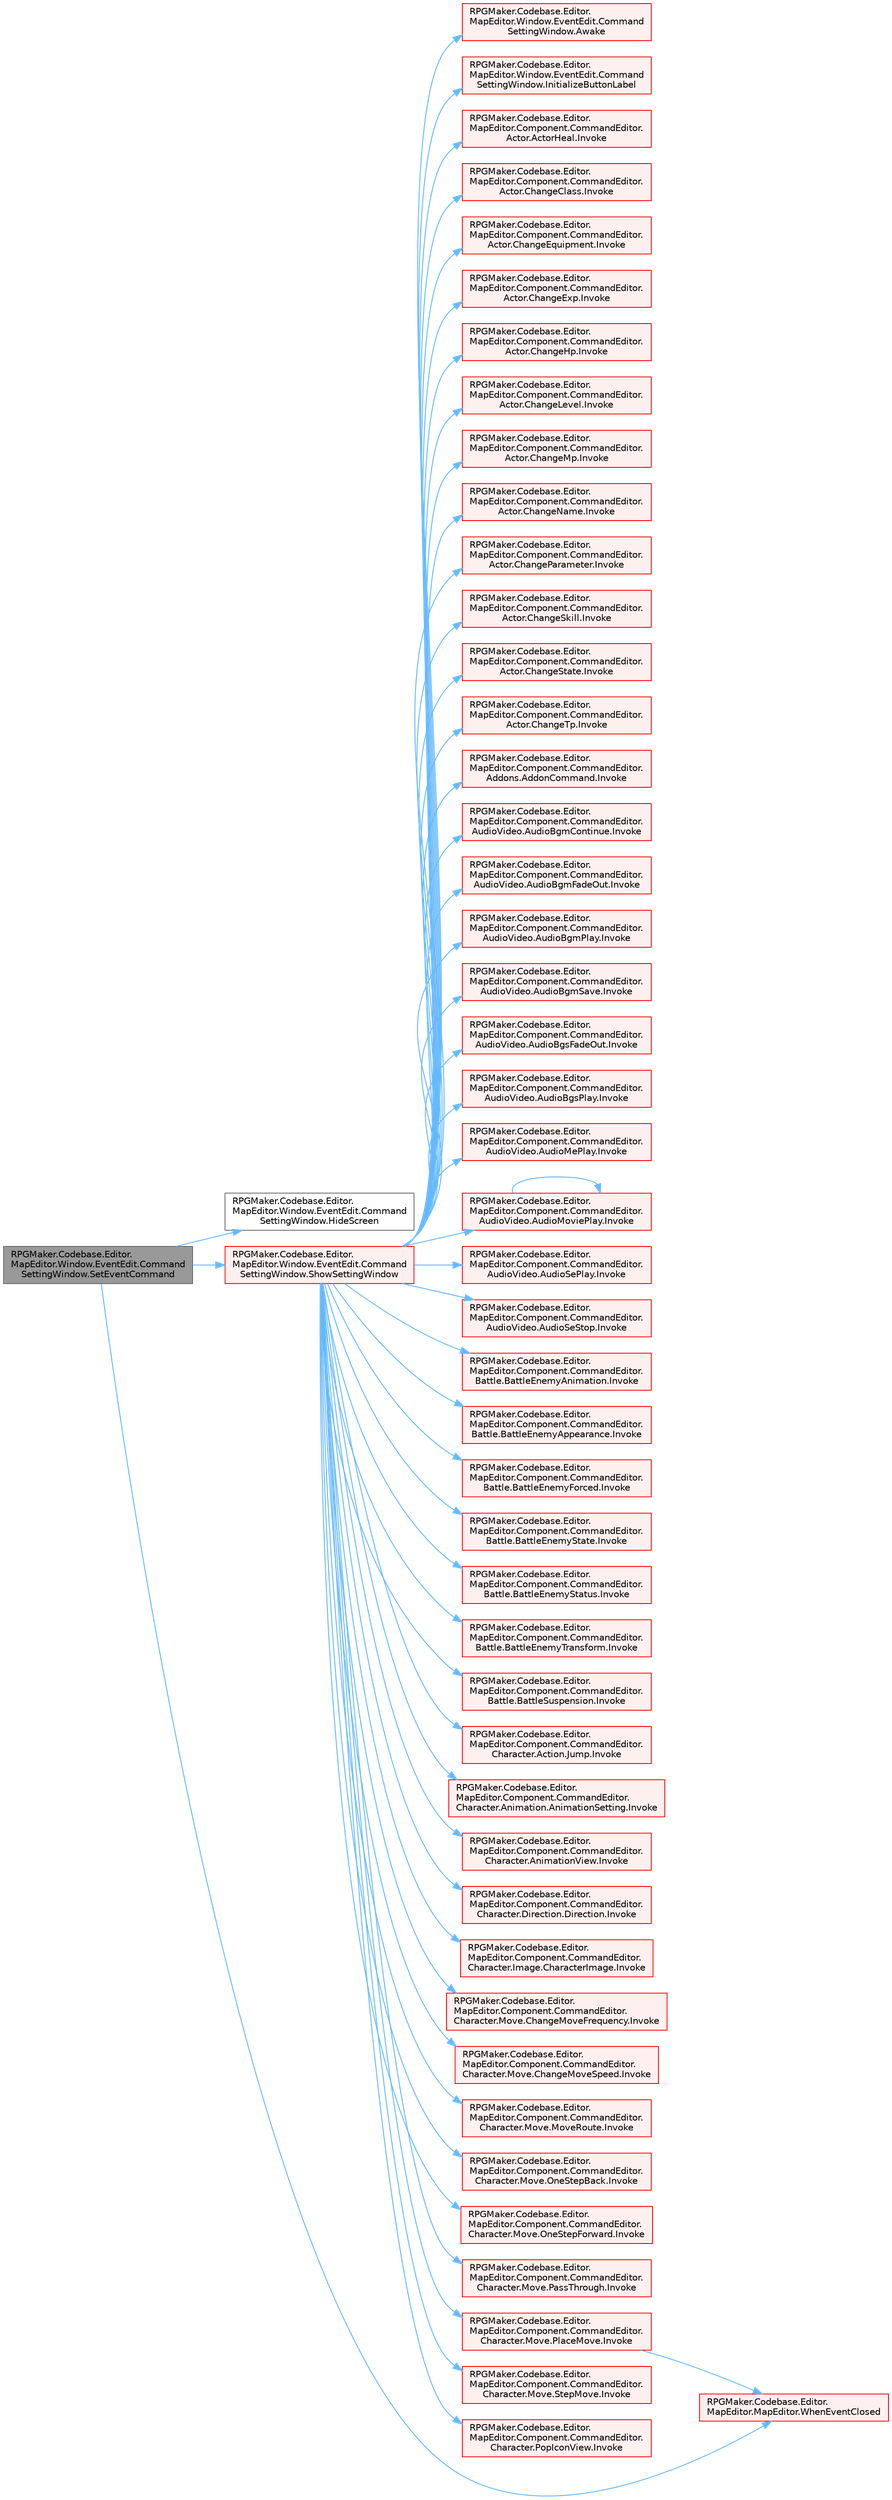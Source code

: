 digraph "RPGMaker.Codebase.Editor.MapEditor.Window.EventEdit.CommandSettingWindow.SetEventCommand"
{
 // LATEX_PDF_SIZE
  bgcolor="transparent";
  edge [fontname=Helvetica,fontsize=10,labelfontname=Helvetica,labelfontsize=10];
  node [fontname=Helvetica,fontsize=10,shape=box,height=0.2,width=0.4];
  rankdir="LR";
  Node1 [id="Node000001",label="RPGMaker.Codebase.Editor.\lMapEditor.Window.EventEdit.Command\lSettingWindow.SetEventCommand",height=0.2,width=0.4,color="gray40", fillcolor="grey60", style="filled", fontcolor="black",tooltip=" "];
  Node1 -> Node2 [id="edge1_Node000001_Node000002",color="steelblue1",style="solid",tooltip=" "];
  Node2 [id="Node000002",label="RPGMaker.Codebase.Editor.\lMapEditor.Window.EventEdit.Command\lSettingWindow.HideScreen",height=0.2,width=0.4,color="grey40", fillcolor="white", style="filled",URL="$d4/d8f/class_r_p_g_maker_1_1_codebase_1_1_editor_1_1_map_editor_1_1_window_1_1_event_edit_1_1_command_setting_window.html#a4047f3d1c24fff8b76c2b919d6dd3a1e",tooltip=" "];
  Node1 -> Node3 [id="edge2_Node000001_Node000003",color="steelblue1",style="solid",tooltip=" "];
  Node3 [id="Node000003",label="RPGMaker.Codebase.Editor.\lMapEditor.Window.EventEdit.Command\lSettingWindow.ShowSettingWindow",height=0.2,width=0.4,color="red", fillcolor="#FFF0F0", style="filled",URL="$d4/d8f/class_r_p_g_maker_1_1_codebase_1_1_editor_1_1_map_editor_1_1_window_1_1_event_edit_1_1_command_setting_window.html#a0849a2097c7f8ce9a6cdbea9cc53f355",tooltip=" "];
  Node3 -> Node4 [id="edge3_Node000003_Node000004",color="steelblue1",style="solid",tooltip=" "];
  Node4 [id="Node000004",label="RPGMaker.Codebase.Editor.\lMapEditor.Window.EventEdit.Command\lSettingWindow.Awake",height=0.2,width=0.4,color="red", fillcolor="#FFF0F0", style="filled",URL="$d4/d8f/class_r_p_g_maker_1_1_codebase_1_1_editor_1_1_map_editor_1_1_window_1_1_event_edit_1_1_command_setting_window.html#ae9f7253ee9d320a1da31b565ec92553d",tooltip=" "];
  Node3 -> Node10 [id="edge4_Node000003_Node000010",color="steelblue1",style="solid",tooltip=" "];
  Node10 [id="Node000010",label="RPGMaker.Codebase.Editor.\lMapEditor.Window.EventEdit.Command\lSettingWindow.InitializeButtonLabel",height=0.2,width=0.4,color="red", fillcolor="#FFF0F0", style="filled",URL="$d4/d8f/class_r_p_g_maker_1_1_codebase_1_1_editor_1_1_map_editor_1_1_window_1_1_event_edit_1_1_command_setting_window.html#af4b8d1f7730f4da26dc364e8adf67911",tooltip="ボタンの幅で、ラベルに3点リーダーをつける"];
  Node3 -> Node13 [id="edge5_Node000003_Node000013",color="steelblue1",style="solid",tooltip=" "];
  Node13 [id="Node000013",label="RPGMaker.Codebase.Editor.\lMapEditor.Component.CommandEditor.\lActor.ActorHeal.Invoke",height=0.2,width=0.4,color="red", fillcolor="#FFF0F0", style="filled",URL="$d3/dc3/class_r_p_g_maker_1_1_codebase_1_1_editor_1_1_map_editor_1_1_component_1_1_command_editor_1_1_actor_1_1_actor_heal.html#a2cb0836ccf258774393565e7a9bf8b13",tooltip=" "];
  Node3 -> Node28 [id="edge6_Node000003_Node000028",color="steelblue1",style="solid",tooltip=" "];
  Node28 [id="Node000028",label="RPGMaker.Codebase.Editor.\lMapEditor.Component.CommandEditor.\lActor.ChangeClass.Invoke",height=0.2,width=0.4,color="red", fillcolor="#FFF0F0", style="filled",URL="$d1/dc3/class_r_p_g_maker_1_1_codebase_1_1_editor_1_1_map_editor_1_1_component_1_1_command_editor_1_1_actor_1_1_change_class.html#a7a70975f7f39c6be8a22ab2e92fd2910",tooltip=" "];
  Node3 -> Node29 [id="edge7_Node000003_Node000029",color="steelblue1",style="solid",tooltip=" "];
  Node29 [id="Node000029",label="RPGMaker.Codebase.Editor.\lMapEditor.Component.CommandEditor.\lActor.ChangeEquipment.Invoke",height=0.2,width=0.4,color="red", fillcolor="#FFF0F0", style="filled",URL="$dd/d00/class_r_p_g_maker_1_1_codebase_1_1_editor_1_1_map_editor_1_1_component_1_1_command_editor_1_1_actor_1_1_change_equipment.html#a50daf2d2f229ac4e1335ae5ff94261e6",tooltip=" "];
  Node3 -> Node31 [id="edge8_Node000003_Node000031",color="steelblue1",style="solid",tooltip=" "];
  Node31 [id="Node000031",label="RPGMaker.Codebase.Editor.\lMapEditor.Component.CommandEditor.\lActor.ChangeExp.Invoke",height=0.2,width=0.4,color="red", fillcolor="#FFF0F0", style="filled",URL="$d3/dcb/class_r_p_g_maker_1_1_codebase_1_1_editor_1_1_map_editor_1_1_component_1_1_command_editor_1_1_actor_1_1_change_exp.html#a6da833885d204a10fe870d818fa2385c",tooltip=" "];
  Node3 -> Node33 [id="edge9_Node000003_Node000033",color="steelblue1",style="solid",tooltip=" "];
  Node33 [id="Node000033",label="RPGMaker.Codebase.Editor.\lMapEditor.Component.CommandEditor.\lActor.ChangeHp.Invoke",height=0.2,width=0.4,color="red", fillcolor="#FFF0F0", style="filled",URL="$db/dad/class_r_p_g_maker_1_1_codebase_1_1_editor_1_1_map_editor_1_1_component_1_1_command_editor_1_1_actor_1_1_change_hp.html#a45c9f3a024dbb159d87f3d9217f75a42",tooltip=" "];
  Node3 -> Node34 [id="edge10_Node000003_Node000034",color="steelblue1",style="solid",tooltip=" "];
  Node34 [id="Node000034",label="RPGMaker.Codebase.Editor.\lMapEditor.Component.CommandEditor.\lActor.ChangeLevel.Invoke",height=0.2,width=0.4,color="red", fillcolor="#FFF0F0", style="filled",URL="$d2/d2f/class_r_p_g_maker_1_1_codebase_1_1_editor_1_1_map_editor_1_1_component_1_1_command_editor_1_1_actor_1_1_change_level.html#ac0ab7622f5c5d9b38483616c195fc593",tooltip=" "];
  Node3 -> Node35 [id="edge11_Node000003_Node000035",color="steelblue1",style="solid",tooltip=" "];
  Node35 [id="Node000035",label="RPGMaker.Codebase.Editor.\lMapEditor.Component.CommandEditor.\lActor.ChangeMp.Invoke",height=0.2,width=0.4,color="red", fillcolor="#FFF0F0", style="filled",URL="$de/d35/class_r_p_g_maker_1_1_codebase_1_1_editor_1_1_map_editor_1_1_component_1_1_command_editor_1_1_actor_1_1_change_mp.html#a67c48793420dc47cf61e14eedd8e2c64",tooltip=" "];
  Node3 -> Node36 [id="edge12_Node000003_Node000036",color="steelblue1",style="solid",tooltip=" "];
  Node36 [id="Node000036",label="RPGMaker.Codebase.Editor.\lMapEditor.Component.CommandEditor.\lActor.ChangeName.Invoke",height=0.2,width=0.4,color="red", fillcolor="#FFF0F0", style="filled",URL="$d1/d0c/class_r_p_g_maker_1_1_codebase_1_1_editor_1_1_map_editor_1_1_component_1_1_command_editor_1_1_actor_1_1_change_name.html#a1d21361bf63a3b339eb5ebb62ed429b2",tooltip=" "];
  Node3 -> Node41 [id="edge13_Node000003_Node000041",color="steelblue1",style="solid",tooltip=" "];
  Node41 [id="Node000041",label="RPGMaker.Codebase.Editor.\lMapEditor.Component.CommandEditor.\lActor.ChangeParameter.Invoke",height=0.2,width=0.4,color="red", fillcolor="#FFF0F0", style="filled",URL="$de/dbc/class_r_p_g_maker_1_1_codebase_1_1_editor_1_1_map_editor_1_1_component_1_1_command_editor_1_1_actor_1_1_change_parameter.html#a3f282794bfce425e4ef38c4560be91c9",tooltip=" "];
  Node3 -> Node42 [id="edge14_Node000003_Node000042",color="steelblue1",style="solid",tooltip=" "];
  Node42 [id="Node000042",label="RPGMaker.Codebase.Editor.\lMapEditor.Component.CommandEditor.\lActor.ChangeSkill.Invoke",height=0.2,width=0.4,color="red", fillcolor="#FFF0F0", style="filled",URL="$d7/d9b/class_r_p_g_maker_1_1_codebase_1_1_editor_1_1_map_editor_1_1_component_1_1_command_editor_1_1_actor_1_1_change_skill.html#af75a44afa9d6095fa9c3be551bda52b2",tooltip=" "];
  Node3 -> Node44 [id="edge15_Node000003_Node000044",color="steelblue1",style="solid",tooltip=" "];
  Node44 [id="Node000044",label="RPGMaker.Codebase.Editor.\lMapEditor.Component.CommandEditor.\lActor.ChangeState.Invoke",height=0.2,width=0.4,color="red", fillcolor="#FFF0F0", style="filled",URL="$d0/dcb/class_r_p_g_maker_1_1_codebase_1_1_editor_1_1_map_editor_1_1_component_1_1_command_editor_1_1_actor_1_1_change_state.html#a1d1ec7c779d2f1806c7076ecbbc2e84d",tooltip=" "];
  Node3 -> Node45 [id="edge16_Node000003_Node000045",color="steelblue1",style="solid",tooltip=" "];
  Node45 [id="Node000045",label="RPGMaker.Codebase.Editor.\lMapEditor.Component.CommandEditor.\lActor.ChangeTp.Invoke",height=0.2,width=0.4,color="red", fillcolor="#FFF0F0", style="filled",URL="$d7/d5f/class_r_p_g_maker_1_1_codebase_1_1_editor_1_1_map_editor_1_1_component_1_1_command_editor_1_1_actor_1_1_change_tp.html#aa7a29316730cad970861bd2993863784",tooltip=" "];
  Node3 -> Node46 [id="edge17_Node000003_Node000046",color="steelblue1",style="solid",tooltip=" "];
  Node46 [id="Node000046",label="RPGMaker.Codebase.Editor.\lMapEditor.Component.CommandEditor.\lAddons.AddonCommand.Invoke",height=0.2,width=0.4,color="red", fillcolor="#FFF0F0", style="filled",URL="$d8/dad/class_r_p_g_maker_1_1_codebase_1_1_editor_1_1_map_editor_1_1_component_1_1_command_editor_1_1_addons_1_1_addon_command.html#aecf18262f4a5a9f69f4ad66ed95efa72",tooltip=" "];
  Node3 -> Node49 [id="edge18_Node000003_Node000049",color="steelblue1",style="solid",tooltip=" "];
  Node49 [id="Node000049",label="RPGMaker.Codebase.Editor.\lMapEditor.Component.CommandEditor.\lAudioVideo.AudioBgmContinue.Invoke",height=0.2,width=0.4,color="red", fillcolor="#FFF0F0", style="filled",URL="$d8/de6/class_r_p_g_maker_1_1_codebase_1_1_editor_1_1_map_editor_1_1_component_1_1_command_editor_1_1_aue8ece366bac6854988be9df70a0a9594.html#a65e14e463a570af7011fd890d1e21f89",tooltip=" "];
  Node3 -> Node50 [id="edge19_Node000003_Node000050",color="steelblue1",style="solid",tooltip=" "];
  Node50 [id="Node000050",label="RPGMaker.Codebase.Editor.\lMapEditor.Component.CommandEditor.\lAudioVideo.AudioBgmFadeOut.Invoke",height=0.2,width=0.4,color="red", fillcolor="#FFF0F0", style="filled",URL="$d1/dc3/class_r_p_g_maker_1_1_codebase_1_1_editor_1_1_map_editor_1_1_component_1_1_command_editor_1_1_au83c523342da66548895bc047ebc6e186.html#a86b63ac76aa825c236162eec38c33f83",tooltip=" "];
  Node3 -> Node51 [id="edge20_Node000003_Node000051",color="steelblue1",style="solid",tooltip=" "];
  Node51 [id="Node000051",label="RPGMaker.Codebase.Editor.\lMapEditor.Component.CommandEditor.\lAudioVideo.AudioBgmPlay.Invoke",height=0.2,width=0.4,color="red", fillcolor="#FFF0F0", style="filled",URL="$d7/d4c/class_r_p_g_maker_1_1_codebase_1_1_editor_1_1_map_editor_1_1_component_1_1_command_editor_1_1_audio_video_1_1_audio_bgm_play.html#a159bebd107e1b8a74f56ebbba0eccbe8",tooltip=" "];
  Node3 -> Node62 [id="edge21_Node000003_Node000062",color="steelblue1",style="solid",tooltip=" "];
  Node62 [id="Node000062",label="RPGMaker.Codebase.Editor.\lMapEditor.Component.CommandEditor.\lAudioVideo.AudioBgmSave.Invoke",height=0.2,width=0.4,color="red", fillcolor="#FFF0F0", style="filled",URL="$d9/d23/class_r_p_g_maker_1_1_codebase_1_1_editor_1_1_map_editor_1_1_component_1_1_command_editor_1_1_audio_video_1_1_audio_bgm_save.html#a63f290fa7a1638ce8b09aef7ccfb0029",tooltip=" "];
  Node3 -> Node63 [id="edge22_Node000003_Node000063",color="steelblue1",style="solid",tooltip=" "];
  Node63 [id="Node000063",label="RPGMaker.Codebase.Editor.\lMapEditor.Component.CommandEditor.\lAudioVideo.AudioBgsFadeOut.Invoke",height=0.2,width=0.4,color="red", fillcolor="#FFF0F0", style="filled",URL="$d1/d59/class_r_p_g_maker_1_1_codebase_1_1_editor_1_1_map_editor_1_1_component_1_1_command_editor_1_1_au4159905911e845f08ebd2081170c2015.html#a73185481b5be5cb571342e8ff0020b7a",tooltip=" "];
  Node3 -> Node64 [id="edge23_Node000003_Node000064",color="steelblue1",style="solid",tooltip=" "];
  Node64 [id="Node000064",label="RPGMaker.Codebase.Editor.\lMapEditor.Component.CommandEditor.\lAudioVideo.AudioBgsPlay.Invoke",height=0.2,width=0.4,color="red", fillcolor="#FFF0F0", style="filled",URL="$de/d4c/class_r_p_g_maker_1_1_codebase_1_1_editor_1_1_map_editor_1_1_component_1_1_command_editor_1_1_audio_video_1_1_audio_bgs_play.html#af27fe4d8a6bdc0cadb11cbc4b6457124",tooltip=" "];
  Node3 -> Node66 [id="edge24_Node000003_Node000066",color="steelblue1",style="solid",tooltip=" "];
  Node66 [id="Node000066",label="RPGMaker.Codebase.Editor.\lMapEditor.Component.CommandEditor.\lAudioVideo.AudioMePlay.Invoke",height=0.2,width=0.4,color="red", fillcolor="#FFF0F0", style="filled",URL="$d4/d36/class_r_p_g_maker_1_1_codebase_1_1_editor_1_1_map_editor_1_1_component_1_1_command_editor_1_1_audio_video_1_1_audio_me_play.html#a4fa18841f922ca78f28f535d7d041ca5",tooltip=" "];
  Node3 -> Node68 [id="edge25_Node000003_Node000068",color="steelblue1",style="solid",tooltip=" "];
  Node68 [id="Node000068",label="RPGMaker.Codebase.Editor.\lMapEditor.Component.CommandEditor.\lAudioVideo.AudioMoviePlay.Invoke",height=0.2,width=0.4,color="red", fillcolor="#FFF0F0", style="filled",URL="$db/d5e/class_r_p_g_maker_1_1_codebase_1_1_editor_1_1_map_editor_1_1_component_1_1_command_editor_1_1_audio_video_1_1_audio_movie_play.html#a3d8ff83fbd8a69f9862ad5f50d75108d",tooltip=" "];
  Node68 -> Node68 [id="edge26_Node000068_Node000068",color="steelblue1",style="solid",tooltip=" "];
  Node3 -> Node70 [id="edge27_Node000003_Node000070",color="steelblue1",style="solid",tooltip=" "];
  Node70 [id="Node000070",label="RPGMaker.Codebase.Editor.\lMapEditor.Component.CommandEditor.\lAudioVideo.AudioSePlay.Invoke",height=0.2,width=0.4,color="red", fillcolor="#FFF0F0", style="filled",URL="$d4/d10/class_r_p_g_maker_1_1_codebase_1_1_editor_1_1_map_editor_1_1_component_1_1_command_editor_1_1_audio_video_1_1_audio_se_play.html#a4173078a5d4d76b1c5dcdb88d3421d14",tooltip=" "];
  Node3 -> Node72 [id="edge28_Node000003_Node000072",color="steelblue1",style="solid",tooltip=" "];
  Node72 [id="Node000072",label="RPGMaker.Codebase.Editor.\lMapEditor.Component.CommandEditor.\lAudioVideo.AudioSeStop.Invoke",height=0.2,width=0.4,color="red", fillcolor="#FFF0F0", style="filled",URL="$d6/d4b/class_r_p_g_maker_1_1_codebase_1_1_editor_1_1_map_editor_1_1_component_1_1_command_editor_1_1_audio_video_1_1_audio_se_stop.html#ade2f76e87e693da47287411dede2b98d",tooltip=" "];
  Node3 -> Node73 [id="edge29_Node000003_Node000073",color="steelblue1",style="solid",tooltip=" "];
  Node73 [id="Node000073",label="RPGMaker.Codebase.Editor.\lMapEditor.Component.CommandEditor.\lBattle.BattleEnemyAnimation.Invoke",height=0.2,width=0.4,color="red", fillcolor="#FFF0F0", style="filled",URL="$dc/d2a/class_r_p_g_maker_1_1_codebase_1_1_editor_1_1_map_editor_1_1_component_1_1_command_editor_1_1_battle_1_1_battle_enemy_animation.html#a08a564c25ec2d5dc5f52236473d6bcac",tooltip=" "];
  Node3 -> Node85 [id="edge30_Node000003_Node000085",color="steelblue1",style="solid",tooltip=" "];
  Node85 [id="Node000085",label="RPGMaker.Codebase.Editor.\lMapEditor.Component.CommandEditor.\lBattle.BattleEnemyAppearance.Invoke",height=0.2,width=0.4,color="red", fillcolor="#FFF0F0", style="filled",URL="$d6/d3b/class_r_p_g_maker_1_1_codebase_1_1_editor_1_1_map_editor_1_1_component_1_1_command_editor_1_1_ba5a63ea01876c23645ad9da9c00c2f8b1.html#a3b08d7d0e3ef2fcfcb15c85fba5b0df0",tooltip=" "];
  Node3 -> Node86 [id="edge31_Node000003_Node000086",color="steelblue1",style="solid",tooltip=" "];
  Node86 [id="Node000086",label="RPGMaker.Codebase.Editor.\lMapEditor.Component.CommandEditor.\lBattle.BattleEnemyForced.Invoke",height=0.2,width=0.4,color="red", fillcolor="#FFF0F0", style="filled",URL="$db/d5e/class_r_p_g_maker_1_1_codebase_1_1_editor_1_1_map_editor_1_1_component_1_1_command_editor_1_1_battle_1_1_battle_enemy_forced.html#a0fa91e9358e18ff7d40f38c702e25b6e",tooltip=" "];
  Node3 -> Node88 [id="edge32_Node000003_Node000088",color="steelblue1",style="solid",tooltip=" "];
  Node88 [id="Node000088",label="RPGMaker.Codebase.Editor.\lMapEditor.Component.CommandEditor.\lBattle.BattleEnemyState.Invoke",height=0.2,width=0.4,color="red", fillcolor="#FFF0F0", style="filled",URL="$d7/dfd/class_r_p_g_maker_1_1_codebase_1_1_editor_1_1_map_editor_1_1_component_1_1_command_editor_1_1_battle_1_1_battle_enemy_state.html#a4c8cb481335025e6bf65839361f40a7f",tooltip=" "];
  Node3 -> Node91 [id="edge33_Node000003_Node000091",color="steelblue1",style="solid",tooltip=" "];
  Node91 [id="Node000091",label="RPGMaker.Codebase.Editor.\lMapEditor.Component.CommandEditor.\lBattle.BattleEnemyStatus.Invoke",height=0.2,width=0.4,color="red", fillcolor="#FFF0F0", style="filled",URL="$d8/d0a/class_r_p_g_maker_1_1_codebase_1_1_editor_1_1_map_editor_1_1_component_1_1_command_editor_1_1_battle_1_1_battle_enemy_status.html#a4b08c67bdd5811d83424d2436564919a",tooltip=" "];
  Node3 -> Node99 [id="edge34_Node000003_Node000099",color="steelblue1",style="solid",tooltip=" "];
  Node99 [id="Node000099",label="RPGMaker.Codebase.Editor.\lMapEditor.Component.CommandEditor.\lBattle.BattleEnemyTransform.Invoke",height=0.2,width=0.4,color="red", fillcolor="#FFF0F0", style="filled",URL="$d3/de5/class_r_p_g_maker_1_1_codebase_1_1_editor_1_1_map_editor_1_1_component_1_1_command_editor_1_1_battle_1_1_battle_enemy_transform.html#af72e9ac9fa694b6f6cd4963cf606d555",tooltip=" "];
  Node3 -> Node101 [id="edge35_Node000003_Node000101",color="steelblue1",style="solid",tooltip=" "];
  Node101 [id="Node000101",label="RPGMaker.Codebase.Editor.\lMapEditor.Component.CommandEditor.\lBattle.BattleSuspension.Invoke",height=0.2,width=0.4,color="red", fillcolor="#FFF0F0", style="filled",URL="$d7/d06/class_r_p_g_maker_1_1_codebase_1_1_editor_1_1_map_editor_1_1_component_1_1_command_editor_1_1_battle_1_1_battle_suspension.html#a9ac42ab3a3f306845fb660610d06ec7b",tooltip=" "];
  Node3 -> Node102 [id="edge36_Node000003_Node000102",color="steelblue1",style="solid",tooltip=" "];
  Node102 [id="Node000102",label="RPGMaker.Codebase.Editor.\lMapEditor.Component.CommandEditor.\lCharacter.Action.Jump.Invoke",height=0.2,width=0.4,color="red", fillcolor="#FFF0F0", style="filled",URL="$d5/de1/class_r_p_g_maker_1_1_codebase_1_1_editor_1_1_map_editor_1_1_component_1_1_command_editor_1_1_character_1_1_action_1_1_jump.html#aae6efe8e2b25e3148bb450be5cb122c8",tooltip=" "];
  Node3 -> Node486 [id="edge37_Node000003_Node000486",color="steelblue1",style="solid",tooltip=" "];
  Node486 [id="Node000486",label="RPGMaker.Codebase.Editor.\lMapEditor.Component.CommandEditor.\lCharacter.Animation.AnimationSetting.Invoke",height=0.2,width=0.4,color="red", fillcolor="#FFF0F0", style="filled",URL="$dc/dc4/class_r_p_g_maker_1_1_codebase_1_1_editor_1_1_map_editor_1_1_component_1_1_command_editor_1_1_chad51d60e953e6ca5caefd076ed9903aa.html#ae7aaaf5a08987ebb9b61e7f58816e087",tooltip=" "];
  Node3 -> Node487 [id="edge38_Node000003_Node000487",color="steelblue1",style="solid",tooltip=" "];
  Node487 [id="Node000487",label="RPGMaker.Codebase.Editor.\lMapEditor.Component.CommandEditor.\lCharacter.AnimationView.Invoke",height=0.2,width=0.4,color="red", fillcolor="#FFF0F0", style="filled",URL="$d2/da5/class_r_p_g_maker_1_1_codebase_1_1_editor_1_1_map_editor_1_1_component_1_1_command_editor_1_1_character_1_1_animation_view.html#a3898aa32b586936821d32bcd4807020b",tooltip=" "];
  Node3 -> Node490 [id="edge39_Node000003_Node000490",color="steelblue1",style="solid",tooltip=" "];
  Node490 [id="Node000490",label="RPGMaker.Codebase.Editor.\lMapEditor.Component.CommandEditor.\lCharacter.Direction.Direction.Invoke",height=0.2,width=0.4,color="red", fillcolor="#FFF0F0", style="filled",URL="$d6/d4e/class_r_p_g_maker_1_1_codebase_1_1_editor_1_1_map_editor_1_1_component_1_1_command_editor_1_1_chc73f0690f4654f93f9bac758a298826f.html#a1e56fcd1334d2ad191f8965787a36e05",tooltip=" "];
  Node3 -> Node491 [id="edge40_Node000003_Node000491",color="steelblue1",style="solid",tooltip=" "];
  Node491 [id="Node000491",label="RPGMaker.Codebase.Editor.\lMapEditor.Component.CommandEditor.\lCharacter.Image.CharacterImage.Invoke",height=0.2,width=0.4,color="red", fillcolor="#FFF0F0", style="filled",URL="$d2/db1/class_r_p_g_maker_1_1_codebase_1_1_editor_1_1_map_editor_1_1_component_1_1_command_editor_1_1_ch234a588198e811fb309bbc6e2c162ce3.html#a51258cdd4be69584f1132fb7af62a1d3",tooltip=" "];
  Node3 -> Node498 [id="edge41_Node000003_Node000498",color="steelblue1",style="solid",tooltip=" "];
  Node498 [id="Node000498",label="RPGMaker.Codebase.Editor.\lMapEditor.Component.CommandEditor.\lCharacter.Move.ChangeMoveFrequency.Invoke",height=0.2,width=0.4,color="red", fillcolor="#FFF0F0", style="filled",URL="$d3/da1/class_r_p_g_maker_1_1_codebase_1_1_editor_1_1_map_editor_1_1_component_1_1_command_editor_1_1_ch7c00052f59d6831dd51643ce40573324.html#a49a30a3515e24105fe89750160674fe9",tooltip=" "];
  Node3 -> Node499 [id="edge42_Node000003_Node000499",color="steelblue1",style="solid",tooltip=" "];
  Node499 [id="Node000499",label="RPGMaker.Codebase.Editor.\lMapEditor.Component.CommandEditor.\lCharacter.Move.ChangeMoveSpeed.Invoke",height=0.2,width=0.4,color="red", fillcolor="#FFF0F0", style="filled",URL="$d8/d8a/class_r_p_g_maker_1_1_codebase_1_1_editor_1_1_map_editor_1_1_component_1_1_command_editor_1_1_chddb1ebff374bd34a10d383acd2737385.html#ac9b70fe8e163fd216fb01a1859b141c2",tooltip=" "];
  Node3 -> Node500 [id="edge43_Node000003_Node000500",color="steelblue1",style="solid",tooltip=" "];
  Node500 [id="Node000500",label="RPGMaker.Codebase.Editor.\lMapEditor.Component.CommandEditor.\lCharacter.Move.MoveRoute.Invoke",height=0.2,width=0.4,color="red", fillcolor="#FFF0F0", style="filled",URL="$d5/dcc/class_r_p_g_maker_1_1_codebase_1_1_editor_1_1_map_editor_1_1_component_1_1_command_editor_1_1_character_1_1_move_1_1_move_route.html#aa0e5660dc6dfd220b1c101e6c9ea735d",tooltip=" "];
  Node3 -> Node519 [id="edge44_Node000003_Node000519",color="steelblue1",style="solid",tooltip=" "];
  Node519 [id="Node000519",label="RPGMaker.Codebase.Editor.\lMapEditor.Component.CommandEditor.\lCharacter.Move.OneStepBack.Invoke",height=0.2,width=0.4,color="red", fillcolor="#FFF0F0", style="filled",URL="$da/d77/class_r_p_g_maker_1_1_codebase_1_1_editor_1_1_map_editor_1_1_component_1_1_command_editor_1_1_chc0b27d937fae249d0578ef0e7d278dcc.html#a3a65fd2ca103bdf3b801f36cd1fee396",tooltip=" "];
  Node3 -> Node520 [id="edge45_Node000003_Node000520",color="steelblue1",style="solid",tooltip=" "];
  Node520 [id="Node000520",label="RPGMaker.Codebase.Editor.\lMapEditor.Component.CommandEditor.\lCharacter.Move.OneStepForward.Invoke",height=0.2,width=0.4,color="red", fillcolor="#FFF0F0", style="filled",URL="$db/df9/class_r_p_g_maker_1_1_codebase_1_1_editor_1_1_map_editor_1_1_component_1_1_command_editor_1_1_ch2f01df71dc37a1c67cf66ddce1f7bc73.html#a27c4a0f1e437657f55045373b3daad4f",tooltip=" "];
  Node3 -> Node521 [id="edge46_Node000003_Node000521",color="steelblue1",style="solid",tooltip=" "];
  Node521 [id="Node000521",label="RPGMaker.Codebase.Editor.\lMapEditor.Component.CommandEditor.\lCharacter.Move.PassThrough.Invoke",height=0.2,width=0.4,color="red", fillcolor="#FFF0F0", style="filled",URL="$df/d09/class_r_p_g_maker_1_1_codebase_1_1_editor_1_1_map_editor_1_1_component_1_1_command_editor_1_1_chc3fc21f577932751e9e9fe56affe02fc.html#a257175dc15e79cb2666146a92315f52d",tooltip=" "];
  Node3 -> Node522 [id="edge47_Node000003_Node000522",color="steelblue1",style="solid",tooltip=" "];
  Node522 [id="Node000522",label="RPGMaker.Codebase.Editor.\lMapEditor.Component.CommandEditor.\lCharacter.Move.PlaceMove.Invoke",height=0.2,width=0.4,color="red", fillcolor="#FFF0F0", style="filled",URL="$d5/dae/class_r_p_g_maker_1_1_codebase_1_1_editor_1_1_map_editor_1_1_component_1_1_command_editor_1_1_character_1_1_move_1_1_place_move.html#a63284a1efe0276963c2849c9f29a06fa",tooltip=" "];
  Node522 -> Node525 [id="edge48_Node000522_Node000525",color="steelblue1",style="solid",tooltip=" "];
  Node525 [id="Node000525",label="RPGMaker.Codebase.Editor.\lMapEditor.MapEditor.WhenEventClosed",height=0.2,width=0.4,color="red", fillcolor="#FFF0F0", style="filled",URL="$d1/d2d/class_r_p_g_maker_1_1_codebase_1_1_editor_1_1_map_editor_1_1_map_editor.html#a28b7ae4eb77376beb3692e4ae57da844",tooltip="別のイベントが開かれた時、ボタンがあったら削除する"];
  Node3 -> Node531 [id="edge49_Node000003_Node000531",color="steelblue1",style="solid",tooltip=" "];
  Node531 [id="Node000531",label="RPGMaker.Codebase.Editor.\lMapEditor.Component.CommandEditor.\lCharacter.Move.StepMove.Invoke",height=0.2,width=0.4,color="red", fillcolor="#FFF0F0", style="filled",URL="$da/dc0/class_r_p_g_maker_1_1_codebase_1_1_editor_1_1_map_editor_1_1_component_1_1_command_editor_1_1_character_1_1_move_1_1_step_move.html#a91609493d45dc95a6753d165e312e3a4",tooltip=" "];
  Node3 -> Node532 [id="edge50_Node000003_Node000532",color="steelblue1",style="solid",tooltip=" "];
  Node532 [id="Node000532",label="RPGMaker.Codebase.Editor.\lMapEditor.Component.CommandEditor.\lCharacter.PopIconView.Invoke",height=0.2,width=0.4,color="red", fillcolor="#FFF0F0", style="filled",URL="$d5/d0a/class_r_p_g_maker_1_1_codebase_1_1_editor_1_1_map_editor_1_1_component_1_1_command_editor_1_1_character_1_1_pop_icon_view.html#a72c0e345f4a44a311117a622d301a379",tooltip=" "];
  Node1 -> Node525 [id="edge51_Node000001_Node000525",color="steelblue1",style="solid",tooltip=" "];
}
